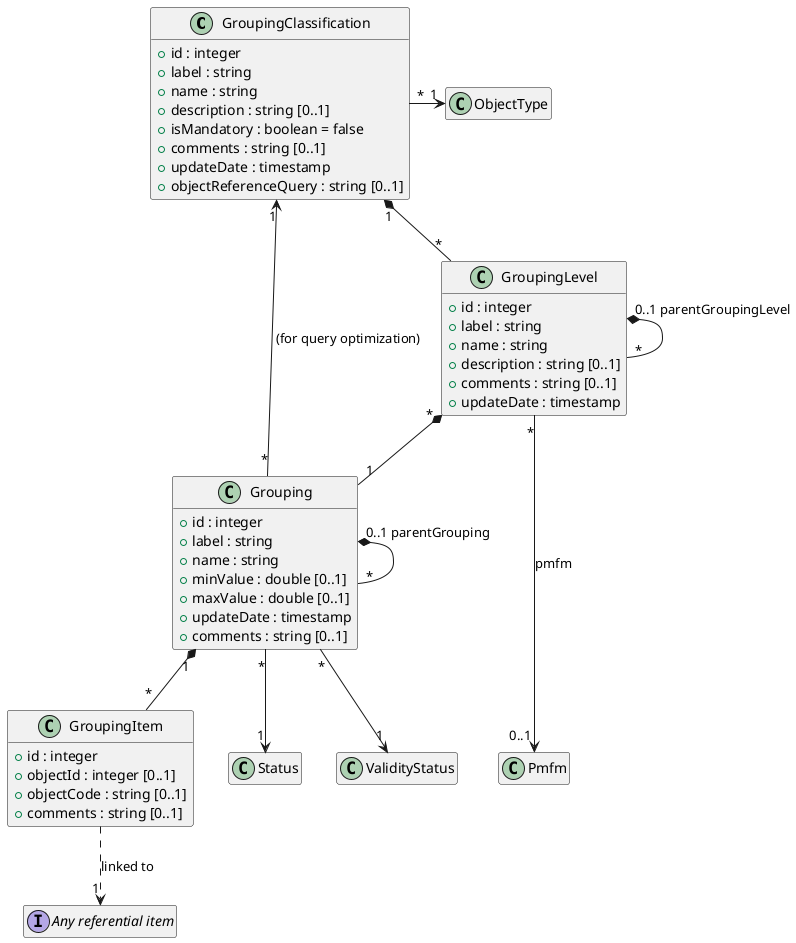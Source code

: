 @startuml
hide empty members

class GroupingClassification {
  + id : integer
  + label : string
  + name : string
  + description : string [0..1]
  + isMandatory : boolean = false
  + comments : string [0..1]
  + updateDate : timestamp
  + objectReferenceQuery : string [0..1]
}

class GroupingLevel {
  + id : integer
  + label : string
  + name : string
  + description : string [0..1]
  + comments : string [0..1]
  + updateDate : timestamp
}

class Grouping {
  + id : integer
  + label : string
  + name : string
  + minValue : double [0..1]
  + maxValue : double [0..1]
  + updateDate : timestamp
  + comments : string [0..1]
}

class GroupingItem {
  + id : integer
  + objectId : integer [0..1]
  + objectCode : string [0..1]
  + comments : string [0..1]
}

class ObjectType

class Pmfm

class Status

class ValidityStatus

interface IReferentialItem as "Any referential item"

GroupingClassification "1" *-down- "*" GroupingLevel
GroupingClassification "*" -right-> "1" ObjectType
GroupingLevel "0..1 parentGroupingLevel" *-- "*" GroupingLevel
GroupingLevel "*" -down--> "0..1" Pmfm: pmfm
Grouping "1" -up-* "*" GroupingLevel
Grouping "*" -up-> "1" GroupingClassification: "(for query optimization)"
Grouping "0..1 parentGrouping" *-- "*" Grouping
Grouping "*" -down-> "1" Status
Grouping "*" -down-> "1" ValidityStatus
GroupingItem "*" -up-* "1" Grouping
GroupingItem ..> "1" IReferentialItem: "linked to"



@enduml
